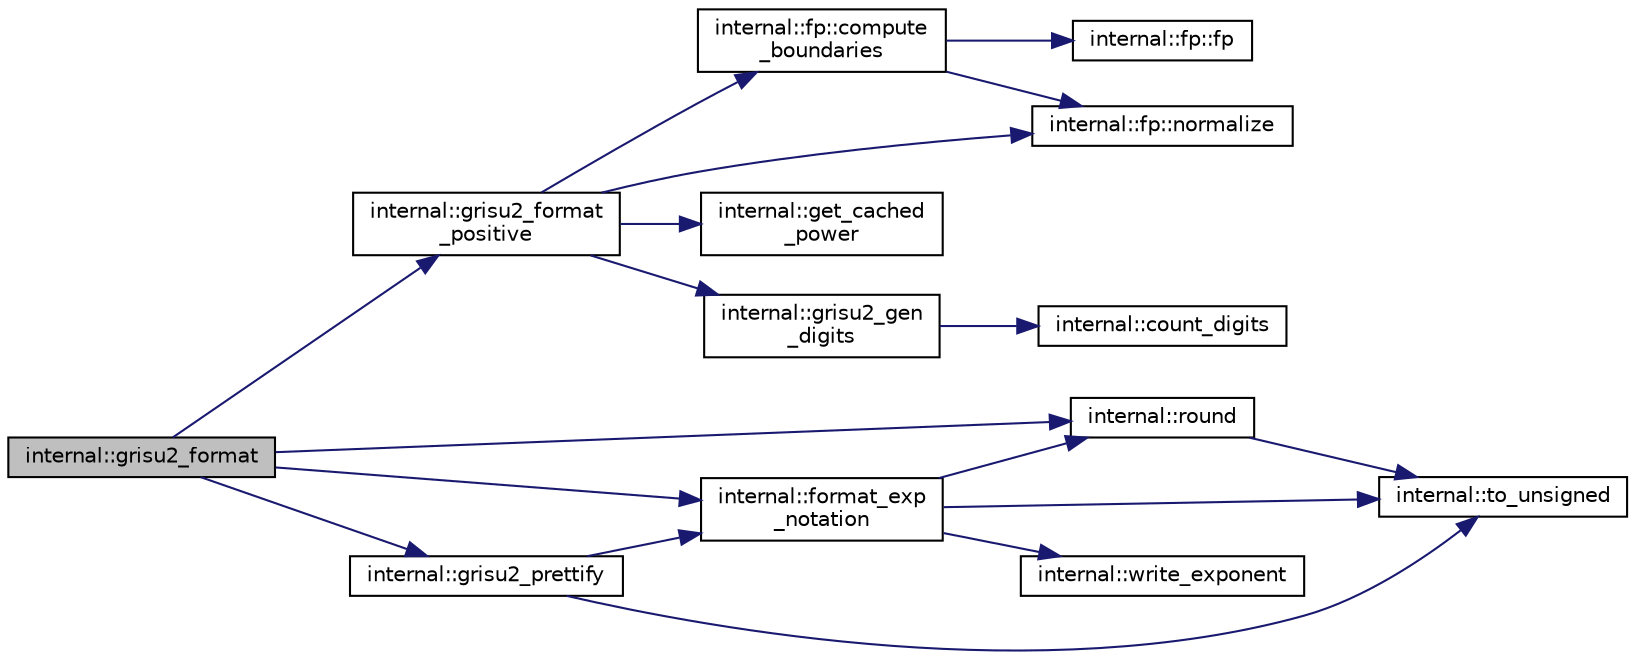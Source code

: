 digraph "internal::grisu2_format"
{
  edge [fontname="Helvetica",fontsize="10",labelfontname="Helvetica",labelfontsize="10"];
  node [fontname="Helvetica",fontsize="10",shape=record];
  rankdir="LR";
  Node1 [label="internal::grisu2_format",height=0.2,width=0.4,color="black", fillcolor="grey75", style="filled" fontcolor="black"];
  Node1 -> Node2 [color="midnightblue",fontsize="10",style="solid",fontname="Helvetica"];
  Node2 [label="internal::grisu2_format\l_positive",height=0.2,width=0.4,color="black", fillcolor="white", style="filled",URL="$namespaceinternal.html#a9d00cd50e0601444d3f6a15cbf08ca74"];
  Node2 -> Node3 [color="midnightblue",fontsize="10",style="solid",fontname="Helvetica"];
  Node3 [label="internal::fp::compute\l_boundaries",height=0.2,width=0.4,color="black", fillcolor="white", style="filled",URL="$classinternal_1_1fp.html#aedb966ee7da702481b2179e377392f95"];
  Node3 -> Node4 [color="midnightblue",fontsize="10",style="solid",fontname="Helvetica"];
  Node4 [label="internal::fp::fp",height=0.2,width=0.4,color="black", fillcolor="white", style="filled",URL="$classinternal_1_1fp.html#ac234ddc3b42b32b799a062feda3a56db"];
  Node3 -> Node5 [color="midnightblue",fontsize="10",style="solid",fontname="Helvetica"];
  Node5 [label="internal::fp::normalize",height=0.2,width=0.4,color="black", fillcolor="white", style="filled",URL="$classinternal_1_1fp.html#ac3c688f71ca6decf9a608680dda8ff23"];
  Node2 -> Node6 [color="midnightblue",fontsize="10",style="solid",fontname="Helvetica"];
  Node6 [label="internal::get_cached\l_power",height=0.2,width=0.4,color="black", fillcolor="white", style="filled",URL="$namespaceinternal.html#aeafc6f6fcfd4e798c6bde994828330e6"];
  Node2 -> Node5 [color="midnightblue",fontsize="10",style="solid",fontname="Helvetica"];
  Node2 -> Node7 [color="midnightblue",fontsize="10",style="solid",fontname="Helvetica"];
  Node7 [label="internal::grisu2_gen\l_digits",height=0.2,width=0.4,color="black", fillcolor="white", style="filled",URL="$namespaceinternal.html#a8ac72411270bd3159b8ba82cda435a52"];
  Node7 -> Node8 [color="midnightblue",fontsize="10",style="solid",fontname="Helvetica"];
  Node8 [label="internal::count_digits",height=0.2,width=0.4,color="black", fillcolor="white", style="filled",URL="$namespaceinternal.html#acd86a6b6cf0e4e395ebc162686dec65d"];
  Node1 -> Node9 [color="midnightblue",fontsize="10",style="solid",fontname="Helvetica"];
  Node9 [label="internal::round",height=0.2,width=0.4,color="black", fillcolor="white", style="filled",URL="$namespaceinternal.html#ac63f74e89c6e3c568a970476f5669b4d"];
  Node9 -> Node10 [color="midnightblue",fontsize="10",style="solid",fontname="Helvetica"];
  Node10 [label="internal::to_unsigned",height=0.2,width=0.4,color="black", fillcolor="white", style="filled",URL="$namespaceinternal.html#acc608c40c33952a5382db8aaaddfc854"];
  Node1 -> Node11 [color="midnightblue",fontsize="10",style="solid",fontname="Helvetica"];
  Node11 [label="internal::format_exp\l_notation",height=0.2,width=0.4,color="black", fillcolor="white", style="filled",URL="$namespaceinternal.html#a5c1a31cc21b5c8c16050cc9a8216d482"];
  Node11 -> Node10 [color="midnightblue",fontsize="10",style="solid",fontname="Helvetica"];
  Node11 -> Node9 [color="midnightblue",fontsize="10",style="solid",fontname="Helvetica"];
  Node11 -> Node12 [color="midnightblue",fontsize="10",style="solid",fontname="Helvetica"];
  Node12 [label="internal::write_exponent",height=0.2,width=0.4,color="black", fillcolor="white", style="filled",URL="$namespaceinternal.html#ac7fb5fa004352f949258060fd43699d1"];
  Node1 -> Node13 [color="midnightblue",fontsize="10",style="solid",fontname="Helvetica"];
  Node13 [label="internal::grisu2_prettify",height=0.2,width=0.4,color="black", fillcolor="white", style="filled",URL="$namespaceinternal.html#ab446083d859a34288bfbfeef2629bc84"];
  Node13 -> Node10 [color="midnightblue",fontsize="10",style="solid",fontname="Helvetica"];
  Node13 -> Node11 [color="midnightblue",fontsize="10",style="solid",fontname="Helvetica"];
}
